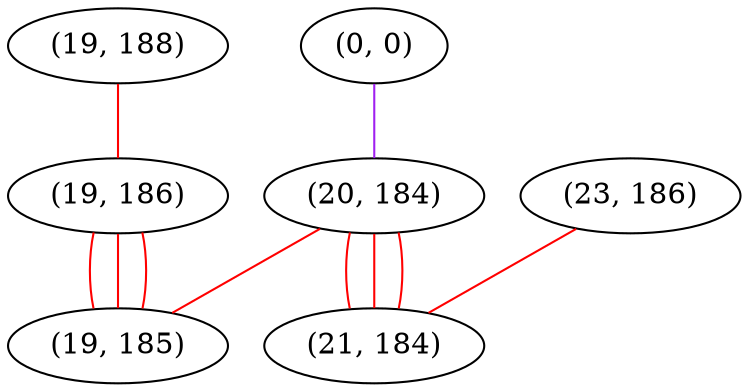 graph "" {
"(0, 0)";
"(19, 188)";
"(20, 184)";
"(19, 186)";
"(19, 185)";
"(23, 186)";
"(21, 184)";
"(0, 0)" -- "(20, 184)"  [color=purple, key=0, weight=4];
"(19, 188)" -- "(19, 186)"  [color=red, key=0, weight=1];
"(20, 184)" -- "(19, 185)"  [color=red, key=0, weight=1];
"(20, 184)" -- "(21, 184)"  [color=red, key=0, weight=1];
"(20, 184)" -- "(21, 184)"  [color=red, key=1, weight=1];
"(20, 184)" -- "(21, 184)"  [color=red, key=2, weight=1];
"(19, 186)" -- "(19, 185)"  [color=red, key=0, weight=1];
"(19, 186)" -- "(19, 185)"  [color=red, key=1, weight=1];
"(19, 186)" -- "(19, 185)"  [color=red, key=2, weight=1];
"(23, 186)" -- "(21, 184)"  [color=red, key=0, weight=1];
}
